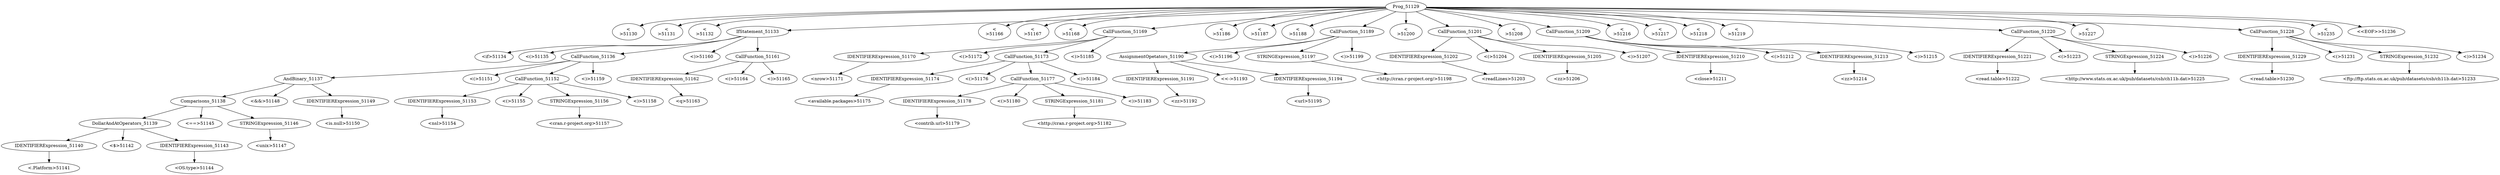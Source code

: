 digraph {

"Prog_51129"->"<
>51130";
"Prog_51129"->"<
>51131";
"Prog_51129"->"<
>51132";
"Prog_51129"->"IfStatement_51133";
"IfStatement_51133"->"<if>51134";
"IfStatement_51133"->"<(>51135";
"IfStatement_51133"->"CallFunction_51136";
"CallFunction_51136"->"AndBinary_51137";
"AndBinary_51137"->"Comparisons_51138";
"Comparisons_51138"->"DollarAndAtOperators_51139";
"DollarAndAtOperators_51139"->"IDENTIFIERExpression_51140";
"IDENTIFIERExpression_51140"->"<.Platform>51141";
"DollarAndAtOperators_51139"->"<$>51142";
"DollarAndAtOperators_51139"->"IDENTIFIERExpression_51143";
"IDENTIFIERExpression_51143"->"<OS.type>51144";
"Comparisons_51138"->"<==>51145";
"Comparisons_51138"->"STRINGExpression_51146";
"STRINGExpression_51146"->"<unix>51147";
"AndBinary_51137"->"<&&>51148";
"AndBinary_51137"->"IDENTIFIERExpression_51149";
"IDENTIFIERExpression_51149"->"<is.null>51150";
"CallFunction_51136"->"<(>51151";
"CallFunction_51136"->"CallFunction_51152";
"CallFunction_51152"->"IDENTIFIERExpression_51153";
"IDENTIFIERExpression_51153"->"<nsl>51154";
"CallFunction_51152"->"<(>51155";
"CallFunction_51152"->"STRINGExpression_51156";
"STRINGExpression_51156"->"<cran.r-project.org>51157";
"CallFunction_51152"->"<)>51158";
"CallFunction_51136"->"<)>51159";
"IfStatement_51133"->"<)>51160";
"IfStatement_51133"->"CallFunction_51161";
"CallFunction_51161"->"IDENTIFIERExpression_51162";
"IDENTIFIERExpression_51162"->"<q>51163";
"CallFunction_51161"->"<(>51164";
"CallFunction_51161"->"<)>51165";
"Prog_51129"->"<
>51166";
"Prog_51129"->"<
>51167";
"Prog_51129"->"<
>51168";
"Prog_51129"->"CallFunction_51169";
"CallFunction_51169"->"IDENTIFIERExpression_51170";
"IDENTIFIERExpression_51170"->"<nrow>51171";
"CallFunction_51169"->"<(>51172";
"CallFunction_51169"->"CallFunction_51173";
"CallFunction_51173"->"IDENTIFIERExpression_51174";
"IDENTIFIERExpression_51174"->"<available.packages>51175";
"CallFunction_51173"->"<(>51176";
"CallFunction_51173"->"CallFunction_51177";
"CallFunction_51177"->"IDENTIFIERExpression_51178";
"IDENTIFIERExpression_51178"->"<contrib.url>51179";
"CallFunction_51177"->"<(>51180";
"CallFunction_51177"->"STRINGExpression_51181";
"STRINGExpression_51181"->"<http://cran.r-project.org>51182";
"CallFunction_51177"->"<)>51183";
"CallFunction_51173"->"<)>51184";
"CallFunction_51169"->"<)>51185";
"Prog_51129"->"<
>51186";
"Prog_51129"->"<
>51187";
"Prog_51129"->"<
>51188";
"Prog_51129"->"CallFunction_51189";
"CallFunction_51189"->"AssignmentOpetators_51190";
"AssignmentOpetators_51190"->"IDENTIFIERExpression_51191";
"IDENTIFIERExpression_51191"->"<zz>51192";
"AssignmentOpetators_51190"->"<<->51193";
"AssignmentOpetators_51190"->"IDENTIFIERExpression_51194";
"IDENTIFIERExpression_51194"->"<url>51195";
"CallFunction_51189"->"<(>51196";
"CallFunction_51189"->"STRINGExpression_51197";
"STRINGExpression_51197"->"<http://cran.r-project.org/>51198";
"CallFunction_51189"->"<)>51199";
"Prog_51129"->"<
>51200";
"Prog_51129"->"CallFunction_51201";
"CallFunction_51201"->"IDENTIFIERExpression_51202";
"IDENTIFIERExpression_51202"->"<readLines>51203";
"CallFunction_51201"->"<(>51204";
"CallFunction_51201"->"IDENTIFIERExpression_51205";
"IDENTIFIERExpression_51205"->"<zz>51206";
"CallFunction_51201"->"<)>51207";
"Prog_51129"->"<
>51208";
"Prog_51129"->"CallFunction_51209";
"CallFunction_51209"->"IDENTIFIERExpression_51210";
"IDENTIFIERExpression_51210"->"<close>51211";
"CallFunction_51209"->"<(>51212";
"CallFunction_51209"->"IDENTIFIERExpression_51213";
"IDENTIFIERExpression_51213"->"<zz>51214";
"CallFunction_51209"->"<)>51215";
"Prog_51129"->"<
>51216";
"Prog_51129"->"<
>51217";
"Prog_51129"->"<
>51218";
"Prog_51129"->"<
>51219";
"Prog_51129"->"CallFunction_51220";
"CallFunction_51220"->"IDENTIFIERExpression_51221";
"IDENTIFIERExpression_51221"->"<read.table>51222";
"CallFunction_51220"->"<(>51223";
"CallFunction_51220"->"STRINGExpression_51224";
"STRINGExpression_51224"->"<http://www.stats.ox.ac.uk/pub/datasets/csb/ch11b.dat>51225";
"CallFunction_51220"->"<)>51226";
"Prog_51129"->"<
>51227";
"Prog_51129"->"CallFunction_51228";
"CallFunction_51228"->"IDENTIFIERExpression_51229";
"IDENTIFIERExpression_51229"->"<read.table>51230";
"CallFunction_51228"->"<(>51231";
"CallFunction_51228"->"STRINGExpression_51232";
"STRINGExpression_51232"->"<ftp://ftp.stats.ox.ac.uk/pub/datasets/csb/ch11b.dat>51233";
"CallFunction_51228"->"<)>51234";
"Prog_51129"->"<
>51235";
"Prog_51129"->"<<EOF>>51236";
}
